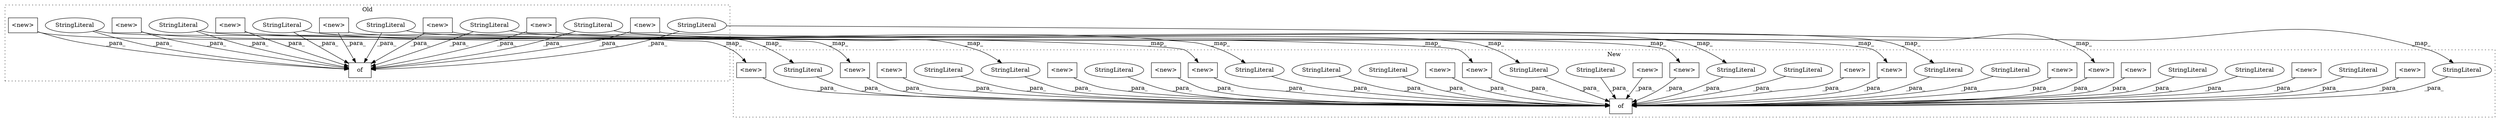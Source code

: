 digraph G {
subgraph cluster0 {
1 [label="<new>" a="14" s="2571" l="12" shape="box"];
4 [label="of" a="32" s="2501,2697" l="3,1" shape="box"];
11 [label="StringLiteral" a="45" s="2584" l="19" shape="ellipse"];
15 [label="<new>" a="14" s="2530" l="13" shape="box"];
18 [label="StringLiteral" a="45" s="2562" l="8" shape="ellipse"];
22 [label="<new>" a="14" s="2551" l="10" shape="box"];
24 [label="StringLiteral" a="45" s="2504" l="5" shape="ellipse"];
28 [label="<new>" a="14" s="2688" l="9" shape="box"];
29 [label="StringLiteral" a="45" s="2682" l="5" shape="ellipse"];
35 [label="<new>" a="14" s="2653" l="28" shape="box"];
36 [label="StringLiteral" a="45" s="2544" l="6" shape="ellipse"];
41 [label="<new>" a="14" s="2604" l="23" shape="box"];
45 [label="StringLiteral" a="45" s="2628" l="24" shape="ellipse"];
47 [label="<new>" a="14" s="2510" l="9" shape="box"];
49 [label="StringLiteral" a="45" s="2520" l="9" shape="ellipse"];
label = "Old";
style="dotted";
}
subgraph cluster1 {
2 [label="<new>" a="14" s="3413" l="12" shape="box"];
3 [label="of" a="32" s="2955,3539" l="3,1" shape="box"];
5 [label="<new>" a="14" s="3221" l="20" shape="box"];
6 [label="StringLiteral" a="45" s="2974" l="16" shape="ellipse"];
7 [label="<new>" a="14" s="3024" l="15" shape="box"];
8 [label="StringLiteral" a="45" s="3012" l="11" shape="ellipse"];
9 [label="StringLiteral" a="45" s="3154" l="22" shape="ellipse"];
10 [label="<new>" a="14" s="3257" l="18" shape="box"];
12 [label="StringLiteral" a="45" s="3426" l="19" shape="ellipse"];
13 [label="<new>" a="14" s="3144" l="9" shape="box"];
14 [label="StringLiteral" a="45" s="3040" l="20" shape="ellipse"];
16 [label="<new>" a="14" s="3124" l="13" shape="box"];
17 [label="StringLiteral" a="45" s="3404" l="8" shape="ellipse"];
19 [label="<new>" a="14" s="3352" l="33" shape="box"];
20 [label="StringLiteral" a="45" s="3322" l="29" shape="ellipse"];
21 [label="<new>" a="14" s="3393" l="10" shape="box"];
23 [label="StringLiteral" a="45" s="2958" l="5" shape="ellipse"];
25 [label="<new>" a="14" s="3061" l="24" shape="box"];
26 [label="StringLiteral" a="45" s="3138" l="5" shape="ellipse"];
27 [label="<new>" a="14" s="3530" l="9" shape="box"];
30 [label="StringLiteral" a="45" s="3524" l="5" shape="ellipse"];
31 [label="<new>" a="14" s="2991" l="20" shape="box"];
32 [label="StringLiteral" a="45" s="3276" l="20" shape="ellipse"];
33 [label="StringLiteral" a="45" s="3242" l="14" shape="ellipse"];
34 [label="<new>" a="14" s="3495" l="28" shape="box"];
37 [label="StringLiteral" a="45" s="3386" l="6" shape="ellipse"];
38 [label="<new>" a="14" s="3098" l="15" shape="box"];
39 [label="StringLiteral" a="45" s="3204" l="16" shape="ellipse"];
40 [label="<new>" a="14" s="3297" l="24" shape="box"];
42 [label="<new>" a="14" s="3446" l="23" shape="box"];
43 [label="StringLiteral" a="45" s="3086" l="11" shape="ellipse"];
44 [label="<new>" a="14" s="3177" l="26" shape="box"];
46 [label="StringLiteral" a="45" s="3470" l="24" shape="ellipse"];
48 [label="<new>" a="14" s="2964" l="9" shape="box"];
50 [label="StringLiteral" a="45" s="3114" l="9" shape="ellipse"];
label = "New";
style="dotted";
}
1 -> 2 [label="_map_"];
1 -> 4 [label="_para_"];
2 -> 3 [label="_para_"];
5 -> 3 [label="_para_"];
6 -> 3 [label="_para_"];
7 -> 3 [label="_para_"];
8 -> 3 [label="_para_"];
9 -> 3 [label="_para_"];
10 -> 3 [label="_para_"];
11 -> 12 [label="_map_"];
11 -> 4 [label="_para_"];
12 -> 3 [label="_para_"];
13 -> 3 [label="_para_"];
14 -> 3 [label="_para_"];
15 -> 4 [label="_para_"];
15 -> 16 [label="_map_"];
16 -> 3 [label="_para_"];
17 -> 3 [label="_para_"];
18 -> 17 [label="_map_"];
18 -> 4 [label="_para_"];
19 -> 3 [label="_para_"];
20 -> 3 [label="_para_"];
21 -> 3 [label="_para_"];
22 -> 21 [label="_map_"];
22 -> 4 [label="_para_"];
23 -> 3 [label="_para_"];
24 -> 23 [label="_map_"];
24 -> 4 [label="_para_"];
25 -> 3 [label="_para_"];
26 -> 3 [label="_para_"];
27 -> 3 [label="_para_"];
28 -> 27 [label="_map_"];
28 -> 4 [label="_para_"];
29 -> 30 [label="_map_"];
29 -> 4 [label="_para_"];
30 -> 3 [label="_para_"];
31 -> 3 [label="_para_"];
32 -> 3 [label="_para_"];
33 -> 3 [label="_para_"];
34 -> 3 [label="_para_"];
35 -> 4 [label="_para_"];
35 -> 34 [label="_map_"];
36 -> 37 [label="_map_"];
36 -> 4 [label="_para_"];
37 -> 3 [label="_para_"];
38 -> 3 [label="_para_"];
39 -> 3 [label="_para_"];
40 -> 3 [label="_para_"];
41 -> 4 [label="_para_"];
41 -> 42 [label="_map_"];
42 -> 3 [label="_para_"];
43 -> 3 [label="_para_"];
44 -> 3 [label="_para_"];
45 -> 4 [label="_para_"];
45 -> 46 [label="_map_"];
46 -> 3 [label="_para_"];
47 -> 48 [label="_map_"];
47 -> 4 [label="_para_"];
48 -> 3 [label="_para_"];
49 -> 4 [label="_para_"];
49 -> 50 [label="_map_"];
50 -> 3 [label="_para_"];
}